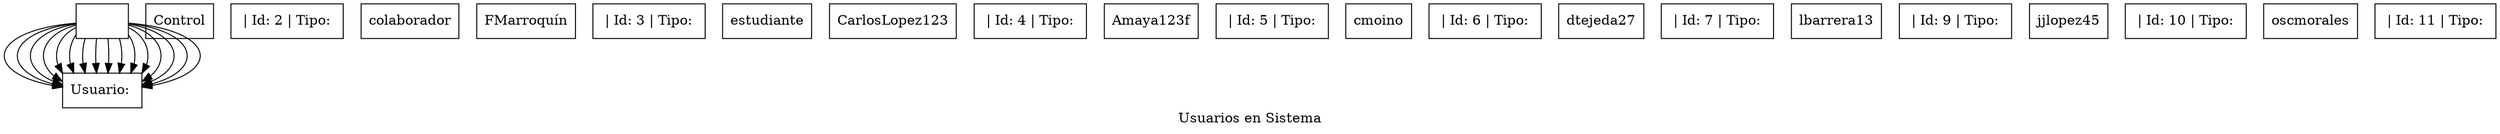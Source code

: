 digraph g{
node [shape=box];
label="Usuarios en Sistema";
"Usuario: "Control" | Id: 2 | Tipo: "colaborador"";
"Usuario: "Control" | Id: 2 | Tipo: "colaborador""->"Usuario: "FMarroquín" | Id: 3 | Tipo: "estudiante"";
"Usuario: "FMarroquín" | Id: 3 | Tipo: "estudiante"";
"Usuario: "FMarroquín" | Id: 3 | Tipo: "estudiante""->"Usuario: "CarlosLopez123" | Id: 4 | Tipo: "estudiante"";
"Usuario: "FMarroquín" | Id: 3 | Tipo: "estudiante""->"Usuario: "Control" | Id: 2 | Tipo: "colaborador"";
"Usuario: "CarlosLopez123" | Id: 4 | Tipo: "estudiante"";
"Usuario: "CarlosLopez123" | Id: 4 | Tipo: "estudiante""->"Usuario: "Amaya123f" | Id: 5 | Tipo: "colaborador"";
"Usuario: "CarlosLopez123" | Id: 4 | Tipo: "estudiante""->"Usuario: "FMarroquín" | Id: 3 | Tipo: "estudiante"";
"Usuario: "Amaya123f" | Id: 5 | Tipo: "colaborador"";
"Usuario: "Amaya123f" | Id: 5 | Tipo: "colaborador""->"Usuario: "cmoino" | Id: 6 | Tipo: "colaborador"";
"Usuario: "Amaya123f" | Id: 5 | Tipo: "colaborador""->"Usuario: "CarlosLopez123" | Id: 4 | Tipo: "estudiante"";
"Usuario: "cmoino" | Id: 6 | Tipo: "colaborador"";
"Usuario: "cmoino" | Id: 6 | Tipo: "colaborador""->"Usuario: "dtejeda27" | Id: 7 | Tipo: "colaborador"";
"Usuario: "cmoino" | Id: 6 | Tipo: "colaborador""->"Usuario: "Amaya123f" | Id: 5 | Tipo: "colaborador"";
"Usuario: "dtejeda27" | Id: 7 | Tipo: "colaborador"";
"Usuario: "dtejeda27" | Id: 7 | Tipo: "colaborador""->"Usuario: "lbarrera13" | Id: 9 | Tipo: "estudiante"";
"Usuario: "dtejeda27" | Id: 7 | Tipo: "colaborador""->"Usuario: "cmoino" | Id: 6 | Tipo: "colaborador"";
"Usuario: "lbarrera13" | Id: 9 | Tipo: "estudiante"";
"Usuario: "lbarrera13" | Id: 9 | Tipo: "estudiante""->"Usuario: "jjlopez45" | Id: 10 | Tipo: "estudiante"";
"Usuario: "lbarrera13" | Id: 9 | Tipo: "estudiante""->"Usuario: "dtejeda27" | Id: 7 | Tipo: "colaborador"";
"Usuario: "jjlopez45" | Id: 10 | Tipo: "estudiante"";
"Usuario: "jjlopez45" | Id: 10 | Tipo: "estudiante""->"Usuario: "oscmorales" | Id: 11 | Tipo: "colaborador"";
"Usuario: "jjlopez45" | Id: 10 | Tipo: "estudiante""->"Usuario: "lbarrera13" | Id: 9 | Tipo: "estudiante"";
"Usuario: "oscmorales" | Id: 11 | Tipo: "colaborador"";
"Usuario: "oscmorales" | Id: 11 | Tipo: "colaborador""->"Usuario: "jjlopez45" | Id: 10 | Tipo: "estudiante"";
}
